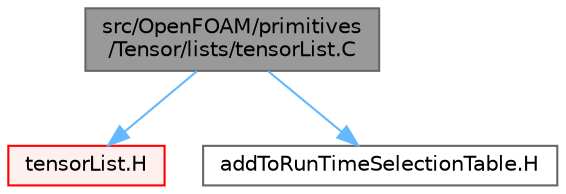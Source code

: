 digraph "src/OpenFOAM/primitives/Tensor/lists/tensorList.C"
{
 // LATEX_PDF_SIZE
  bgcolor="transparent";
  edge [fontname=Helvetica,fontsize=10,labelfontname=Helvetica,labelfontsize=10];
  node [fontname=Helvetica,fontsize=10,shape=box,height=0.2,width=0.4];
  Node1 [id="Node000001",label="src/OpenFOAM/primitives\l/Tensor/lists/tensorList.C",height=0.2,width=0.4,color="gray40", fillcolor="grey60", style="filled", fontcolor="black",tooltip="Specialisation of List<T> for tensor."];
  Node1 -> Node2 [id="edge1_Node000001_Node000002",color="steelblue1",style="solid",tooltip=" "];
  Node2 [id="Node000002",label="tensorList.H",height=0.2,width=0.4,color="red", fillcolor="#FFF0F0", style="filled",URL="$tensorList_8H.html",tooltip=" "];
  Node1 -> Node110 [id="edge2_Node000001_Node000110",color="steelblue1",style="solid",tooltip=" "];
  Node110 [id="Node000110",label="addToRunTimeSelectionTable.H",height=0.2,width=0.4,color="grey40", fillcolor="white", style="filled",URL="$addToRunTimeSelectionTable_8H.html",tooltip="Macros for easy insertion into run-time selection tables."];
}
